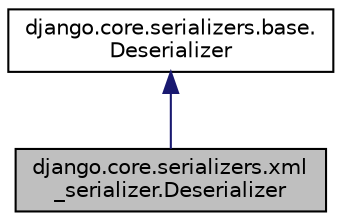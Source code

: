 digraph "django.core.serializers.xml_serializer.Deserializer"
{
 // LATEX_PDF_SIZE
  edge [fontname="Helvetica",fontsize="10",labelfontname="Helvetica",labelfontsize="10"];
  node [fontname="Helvetica",fontsize="10",shape=record];
  Node1 [label="django.core.serializers.xml\l_serializer.Deserializer",height=0.2,width=0.4,color="black", fillcolor="grey75", style="filled", fontcolor="black",tooltip=" "];
  Node2 -> Node1 [dir="back",color="midnightblue",fontsize="10",style="solid",fontname="Helvetica"];
  Node2 [label="django.core.serializers.base.\lDeserializer",height=0.2,width=0.4,color="black", fillcolor="white", style="filled",URL="$classdjango_1_1core_1_1serializers_1_1base_1_1_deserializer.html",tooltip=" "];
}
